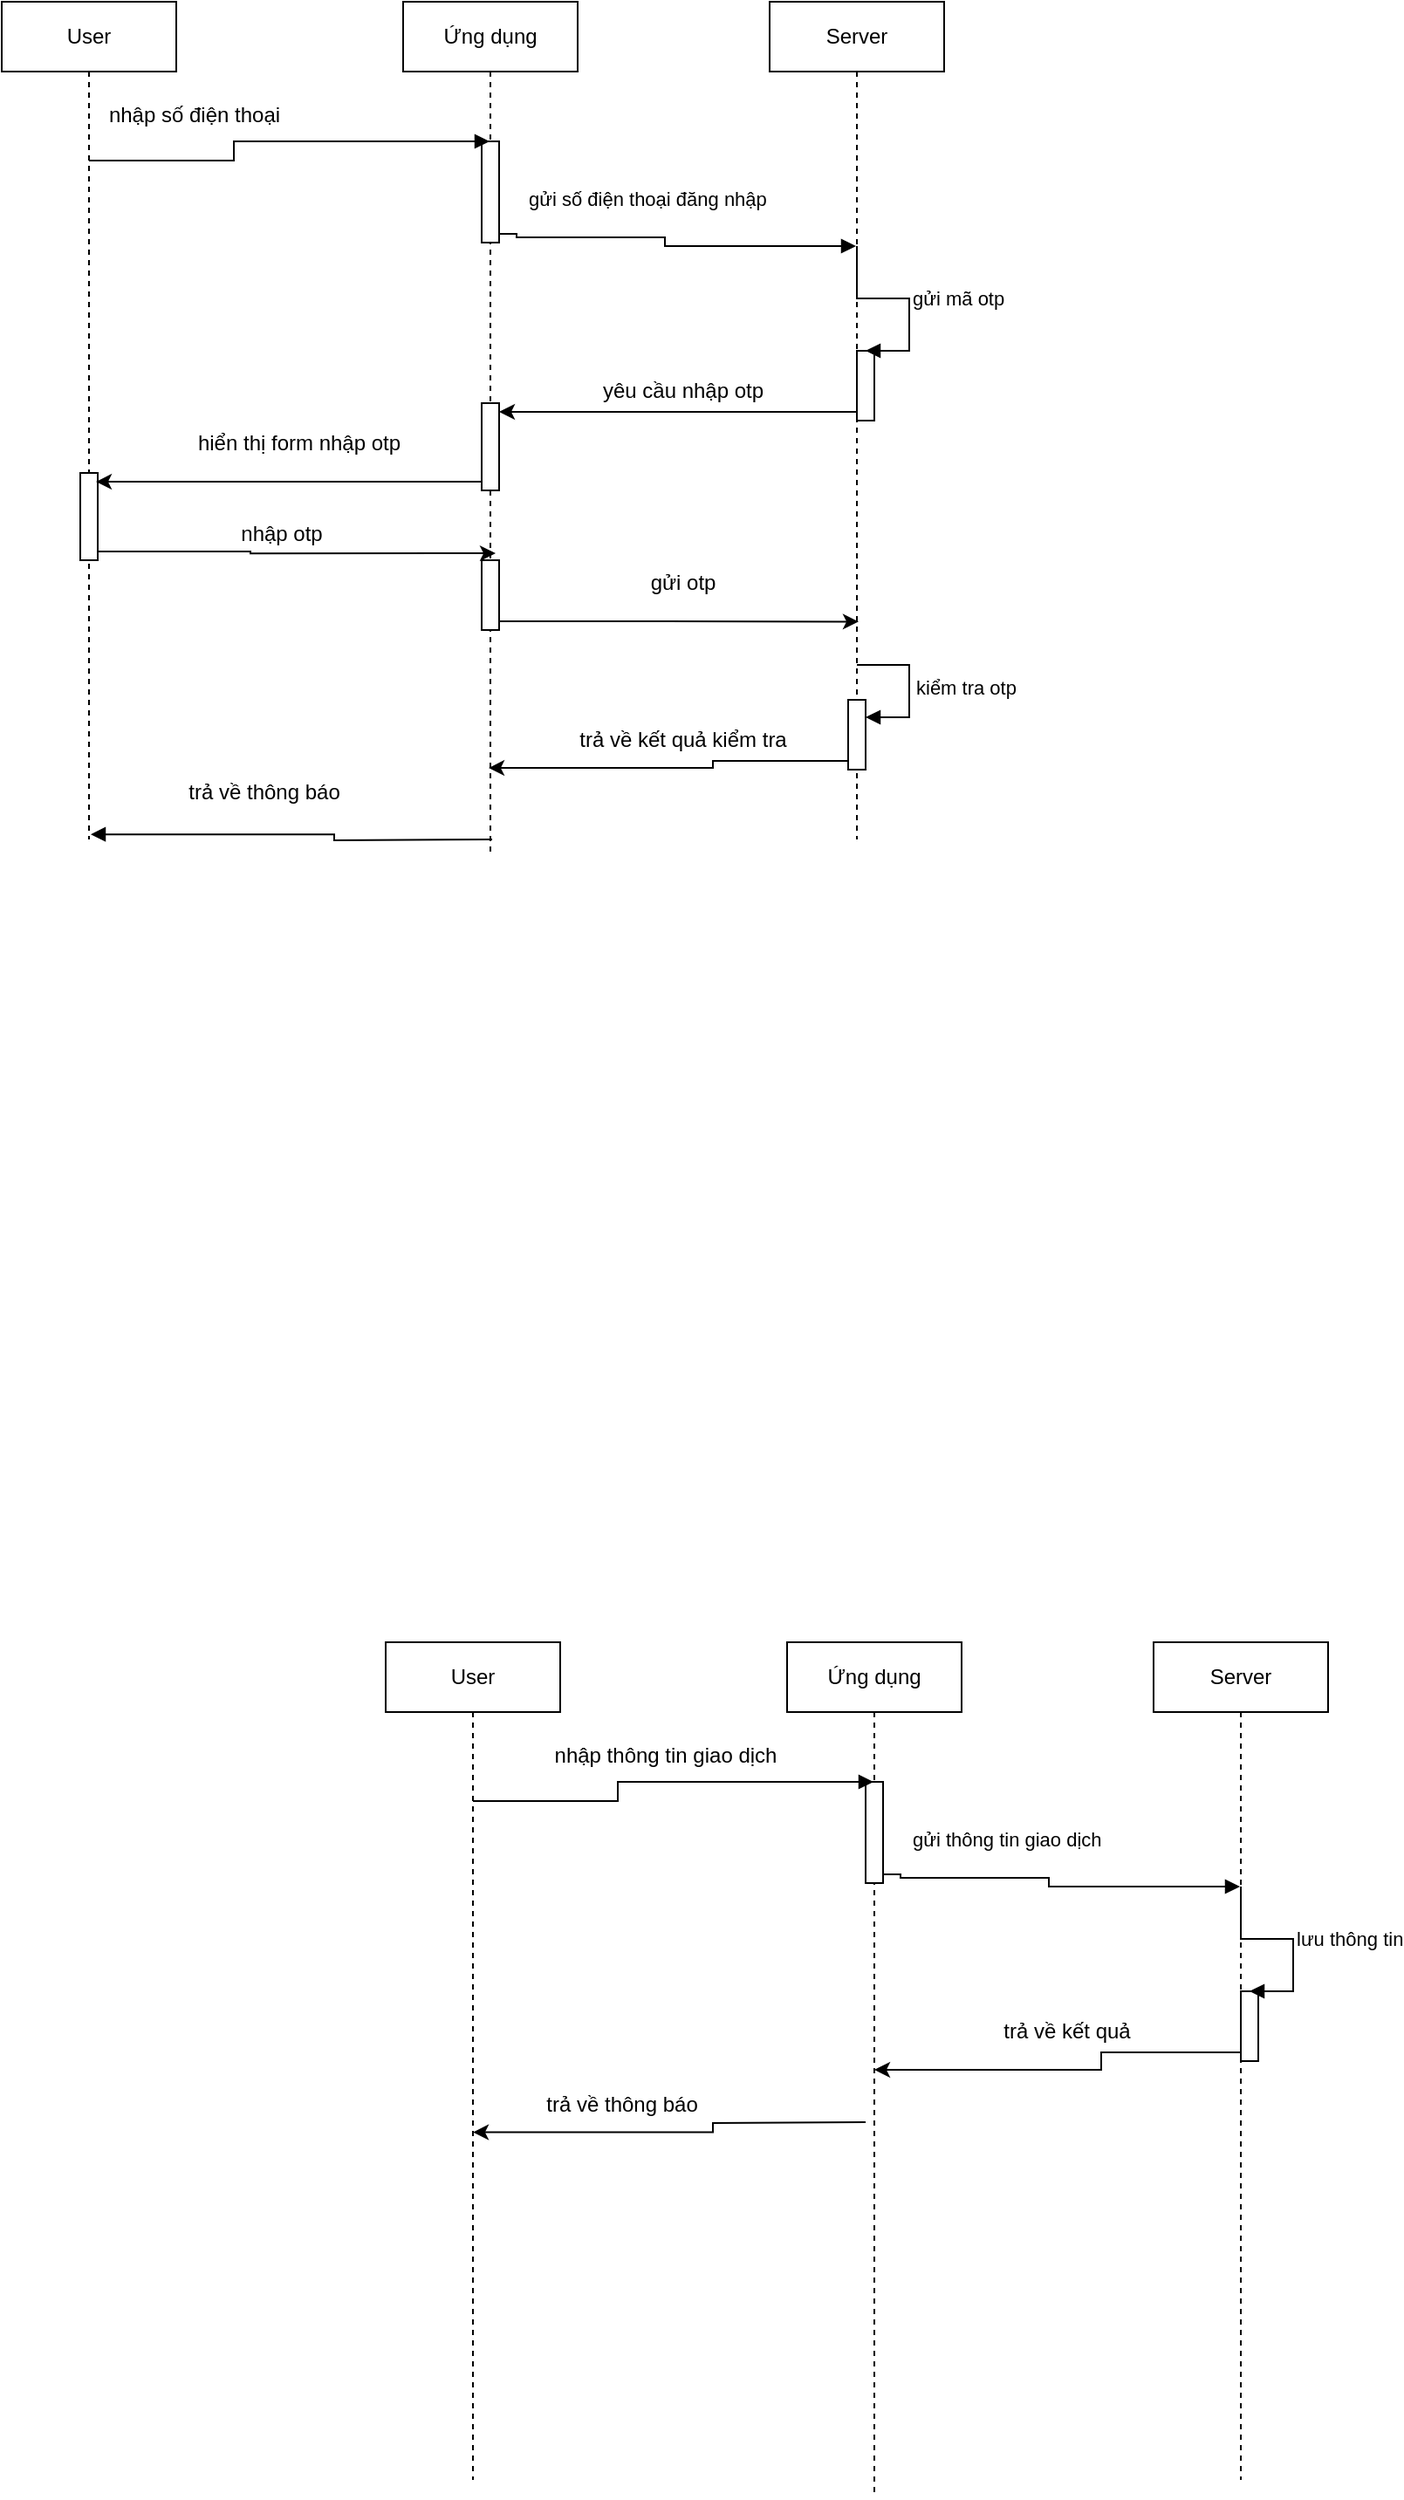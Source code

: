 <mxfile version="21.8.0" type="github">
  <diagram name="Page-1" id="6JSv2GNNTz4to5v7QTzB">
    <mxGraphModel dx="978" dy="516" grid="1" gridSize="10" guides="1" tooltips="1" connect="1" arrows="1" fold="1" page="1" pageScale="1" pageWidth="850" pageHeight="1100" math="0" shadow="0">
      <root>
        <mxCell id="0" />
        <mxCell id="1" parent="0" />
        <mxCell id="I_y_SuYSCFqSklQbzh5j-11" value="User" style="shape=umlLifeline;perimeter=lifelinePerimeter;whiteSpace=wrap;html=1;container=1;dropTarget=0;collapsible=0;recursiveResize=0;outlineConnect=0;portConstraint=eastwest;newEdgeStyle={&quot;curved&quot;:0,&quot;rounded&quot;:0};" vertex="1" parent="1">
          <mxGeometry x="80" y="80" width="100" height="480" as="geometry" />
        </mxCell>
        <mxCell id="I_y_SuYSCFqSklQbzh5j-39" value="" style="html=1;points=[[0,0,0,0,5],[0,1,0,0,-5],[1,0,0,0,5],[1,1,0,0,-5]];perimeter=orthogonalPerimeter;outlineConnect=0;targetShapes=umlLifeline;portConstraint=eastwest;newEdgeStyle={&quot;curved&quot;:0,&quot;rounded&quot;:0};" vertex="1" parent="I_y_SuYSCFqSklQbzh5j-11">
          <mxGeometry x="45" y="270" width="10" height="50" as="geometry" />
        </mxCell>
        <mxCell id="I_y_SuYSCFqSklQbzh5j-12" value="Ứng dụng" style="shape=umlLifeline;perimeter=lifelinePerimeter;whiteSpace=wrap;html=1;container=1;dropTarget=0;collapsible=0;recursiveResize=0;outlineConnect=0;portConstraint=eastwest;newEdgeStyle={&quot;curved&quot;:0,&quot;rounded&quot;:0};" vertex="1" parent="1">
          <mxGeometry x="310" y="80" width="100" height="490" as="geometry" />
        </mxCell>
        <mxCell id="I_y_SuYSCFqSklQbzh5j-14" value="" style="html=1;points=[[0,0,0,0,5],[0,1,0,0,-5],[1,0,0,0,5],[1,1,0,0,-5]];perimeter=orthogonalPerimeter;outlineConnect=0;targetShapes=umlLifeline;portConstraint=eastwest;newEdgeStyle={&quot;curved&quot;:0,&quot;rounded&quot;:0};" vertex="1" parent="I_y_SuYSCFqSklQbzh5j-12">
          <mxGeometry x="45" y="80" width="10" height="58" as="geometry" />
        </mxCell>
        <mxCell id="I_y_SuYSCFqSklQbzh5j-36" value="" style="html=1;points=[[0,0,0,0,5],[0,1,0,0,-5],[1,0,0,0,5],[1,1,0,0,-5]];perimeter=orthogonalPerimeter;outlineConnect=0;targetShapes=umlLifeline;portConstraint=eastwest;newEdgeStyle={&quot;curved&quot;:0,&quot;rounded&quot;:0};" vertex="1" parent="I_y_SuYSCFqSklQbzh5j-12">
          <mxGeometry x="45" y="230" width="10" height="50" as="geometry" />
        </mxCell>
        <mxCell id="I_y_SuYSCFqSklQbzh5j-43" value="" style="html=1;points=[[0,0,0,0,5],[0,1,0,0,-5],[1,0,0,0,5],[1,1,0,0,-5]];perimeter=orthogonalPerimeter;outlineConnect=0;targetShapes=umlLifeline;portConstraint=eastwest;newEdgeStyle={&quot;curved&quot;:0,&quot;rounded&quot;:0};" vertex="1" parent="I_y_SuYSCFqSklQbzh5j-12">
          <mxGeometry x="45" y="320" width="10" height="40" as="geometry" />
        </mxCell>
        <mxCell id="I_y_SuYSCFqSklQbzh5j-13" value="Server" style="shape=umlLifeline;perimeter=lifelinePerimeter;whiteSpace=wrap;html=1;container=1;dropTarget=0;collapsible=0;recursiveResize=0;outlineConnect=0;portConstraint=eastwest;newEdgeStyle={&quot;curved&quot;:0,&quot;rounded&quot;:0};" vertex="1" parent="1">
          <mxGeometry x="520" y="80" width="100" height="480" as="geometry" />
        </mxCell>
        <mxCell id="I_y_SuYSCFqSklQbzh5j-30" value="" style="html=1;points=[[0,0,0,0,5],[0,1,0,0,-5],[1,0,0,0,5],[1,1,0,0,-5]];perimeter=orthogonalPerimeter;outlineConnect=0;targetShapes=umlLifeline;portConstraint=eastwest;newEdgeStyle={&quot;curved&quot;:0,&quot;rounded&quot;:0};" vertex="1" parent="I_y_SuYSCFqSklQbzh5j-13">
          <mxGeometry x="50" y="200" width="10" height="40" as="geometry" />
        </mxCell>
        <mxCell id="I_y_SuYSCFqSklQbzh5j-47" value="" style="html=1;points=[[0,0,0,0,5],[0,1,0,0,-5],[1,0,0,0,5],[1,1,0,0,-5]];perimeter=orthogonalPerimeter;outlineConnect=0;targetShapes=umlLifeline;portConstraint=eastwest;newEdgeStyle={&quot;curved&quot;:0,&quot;rounded&quot;:0};" vertex="1" parent="I_y_SuYSCFqSklQbzh5j-13">
          <mxGeometry x="45" y="400" width="10" height="40" as="geometry" />
        </mxCell>
        <mxCell id="I_y_SuYSCFqSklQbzh5j-48" value="kiểm tra otp" style="html=1;align=left;spacingLeft=2;endArrow=block;rounded=0;edgeStyle=orthogonalEdgeStyle;curved=0;rounded=0;" edge="1" target="I_y_SuYSCFqSklQbzh5j-47" parent="I_y_SuYSCFqSklQbzh5j-13">
          <mxGeometry relative="1" as="geometry">
            <mxPoint x="50" y="380" as="sourcePoint" />
            <Array as="points">
              <mxPoint x="80" y="410" />
            </Array>
          </mxGeometry>
        </mxCell>
        <mxCell id="I_y_SuYSCFqSklQbzh5j-17" value="" style="endArrow=block;endFill=1;html=1;edgeStyle=orthogonalEdgeStyle;align=left;verticalAlign=top;rounded=0;" edge="1" parent="1" source="I_y_SuYSCFqSklQbzh5j-11" target="I_y_SuYSCFqSklQbzh5j-12">
          <mxGeometry x="-1" relative="1" as="geometry">
            <mxPoint x="100" y="170" as="sourcePoint" />
            <mxPoint x="320" y="180" as="targetPoint" />
            <Array as="points">
              <mxPoint x="213" y="171" />
              <mxPoint x="213" y="160" />
            </Array>
          </mxGeometry>
        </mxCell>
        <mxCell id="I_y_SuYSCFqSklQbzh5j-18" value="gửi số điện thoại đăng nhập" style="edgeLabel;resizable=0;html=1;align=left;verticalAlign=bottom;" connectable="0" vertex="1" parent="I_y_SuYSCFqSklQbzh5j-17">
          <mxGeometry x="-1" relative="1" as="geometry">
            <mxPoint x="250" y="30" as="offset" />
          </mxGeometry>
        </mxCell>
        <mxCell id="I_y_SuYSCFqSklQbzh5j-19" value="nhập số điện thoại" style="text;html=1;align=center;verticalAlign=middle;resizable=0;points=[];autosize=1;strokeColor=none;fillColor=none;" vertex="1" parent="1">
          <mxGeometry x="130" y="130" width="120" height="30" as="geometry" />
        </mxCell>
        <mxCell id="I_y_SuYSCFqSklQbzh5j-20" value="" style="endArrow=block;endFill=1;html=1;edgeStyle=orthogonalEdgeStyle;align=left;verticalAlign=top;rounded=0;exitX=1;exitY=1;exitDx=0;exitDy=-5;exitPerimeter=0;" edge="1" parent="1" source="I_y_SuYSCFqSklQbzh5j-14" target="I_y_SuYSCFqSklQbzh5j-13">
          <mxGeometry x="-1" relative="1" as="geometry">
            <mxPoint x="380" y="200" as="sourcePoint" />
            <mxPoint x="540" y="200" as="targetPoint" />
            <Array as="points">
              <mxPoint x="375" y="215" />
              <mxPoint x="460" y="215" />
              <mxPoint x="460" y="220" />
            </Array>
          </mxGeometry>
        </mxCell>
        <mxCell id="I_y_SuYSCFqSklQbzh5j-31" value="gửi mã otp" style="html=1;align=left;spacingLeft=2;endArrow=block;rounded=0;edgeStyle=orthogonalEdgeStyle;curved=0;rounded=0;" edge="1" parent="1">
          <mxGeometry relative="1" as="geometry">
            <mxPoint x="570" y="220" as="sourcePoint" />
            <Array as="points">
              <mxPoint x="600" y="250" />
            </Array>
            <mxPoint x="575" y="280" as="targetPoint" />
          </mxGeometry>
        </mxCell>
        <mxCell id="I_y_SuYSCFqSklQbzh5j-35" style="edgeStyle=orthogonalEdgeStyle;rounded=0;orthogonalLoop=1;jettySize=auto;html=1;curved=0;exitX=0;exitY=1;exitDx=0;exitDy=-5;exitPerimeter=0;entryX=1;entryY=0;entryDx=0;entryDy=5;entryPerimeter=0;" edge="1" parent="1" source="I_y_SuYSCFqSklQbzh5j-30" target="I_y_SuYSCFqSklQbzh5j-36">
          <mxGeometry relative="1" as="geometry" />
        </mxCell>
        <mxCell id="I_y_SuYSCFqSklQbzh5j-37" value="yêu cầu nhập otp" style="text;html=1;align=center;verticalAlign=middle;resizable=0;points=[];autosize=1;strokeColor=none;fillColor=none;" vertex="1" parent="1">
          <mxGeometry x="410" y="288" width="120" height="30" as="geometry" />
        </mxCell>
        <mxCell id="I_y_SuYSCFqSklQbzh5j-38" style="edgeStyle=orthogonalEdgeStyle;rounded=0;orthogonalLoop=1;jettySize=auto;html=1;curved=0;exitX=0;exitY=1;exitDx=0;exitDy=-5;exitPerimeter=0;entryX=0.54;entryY=0.573;entryDx=0;entryDy=0;entryPerimeter=0;" edge="1" parent="1" source="I_y_SuYSCFqSklQbzh5j-36" target="I_y_SuYSCFqSklQbzh5j-11">
          <mxGeometry relative="1" as="geometry" />
        </mxCell>
        <mxCell id="I_y_SuYSCFqSklQbzh5j-40" value="hiển thị form nhập otp" style="text;html=1;align=center;verticalAlign=middle;resizable=0;points=[];autosize=1;strokeColor=none;fillColor=none;" vertex="1" parent="1">
          <mxGeometry x="180" y="318" width="140" height="30" as="geometry" />
        </mxCell>
        <mxCell id="I_y_SuYSCFqSklQbzh5j-41" style="edgeStyle=orthogonalEdgeStyle;rounded=0;orthogonalLoop=1;jettySize=auto;html=1;curved=0;exitX=1;exitY=1;exitDx=0;exitDy=-5;exitPerimeter=0;entryX=0.53;entryY=0.645;entryDx=0;entryDy=0;entryPerimeter=0;" edge="1" parent="1" source="I_y_SuYSCFqSklQbzh5j-39" target="I_y_SuYSCFqSklQbzh5j-12">
          <mxGeometry relative="1" as="geometry" />
        </mxCell>
        <mxCell id="I_y_SuYSCFqSklQbzh5j-42" value="nhập otp" style="text;html=1;align=center;verticalAlign=middle;resizable=0;points=[];autosize=1;strokeColor=none;fillColor=none;" vertex="1" parent="1">
          <mxGeometry x="205" y="370" width="70" height="30" as="geometry" />
        </mxCell>
        <mxCell id="I_y_SuYSCFqSklQbzh5j-44" style="edgeStyle=orthogonalEdgeStyle;rounded=0;orthogonalLoop=1;jettySize=auto;html=1;curved=0;exitX=1;exitY=1;exitDx=0;exitDy=-5;exitPerimeter=0;entryX=0.51;entryY=0.74;entryDx=0;entryDy=0;entryPerimeter=0;" edge="1" parent="1" source="I_y_SuYSCFqSklQbzh5j-43" target="I_y_SuYSCFqSklQbzh5j-13">
          <mxGeometry relative="1" as="geometry" />
        </mxCell>
        <mxCell id="I_y_SuYSCFqSklQbzh5j-46" value="gửi otp" style="text;html=1;align=center;verticalAlign=middle;resizable=0;points=[];autosize=1;strokeColor=none;fillColor=none;" vertex="1" parent="1">
          <mxGeometry x="440" y="398" width="60" height="30" as="geometry" />
        </mxCell>
        <mxCell id="I_y_SuYSCFqSklQbzh5j-49" style="edgeStyle=orthogonalEdgeStyle;rounded=0;orthogonalLoop=1;jettySize=auto;html=1;curved=0;exitX=0;exitY=1;exitDx=0;exitDy=-5;exitPerimeter=0;entryX=0.49;entryY=0.896;entryDx=0;entryDy=0;entryPerimeter=0;" edge="1" parent="1" source="I_y_SuYSCFqSklQbzh5j-47" target="I_y_SuYSCFqSklQbzh5j-12">
          <mxGeometry relative="1" as="geometry" />
        </mxCell>
        <mxCell id="I_y_SuYSCFqSklQbzh5j-50" value="trả về kết quả kiểm tra" style="text;html=1;align=center;verticalAlign=middle;resizable=0;points=[];autosize=1;strokeColor=none;fillColor=none;" vertex="1" parent="1">
          <mxGeometry x="400" y="488" width="140" height="30" as="geometry" />
        </mxCell>
        <mxCell id="I_y_SuYSCFqSklQbzh5j-51" value="" style="endArrow=block;endFill=1;html=1;edgeStyle=orthogonalEdgeStyle;align=left;verticalAlign=top;rounded=0;entryX=0.51;entryY=0.994;entryDx=0;entryDy=0;entryPerimeter=0;" edge="1" parent="1" target="I_y_SuYSCFqSklQbzh5j-11">
          <mxGeometry x="-1" relative="1" as="geometry">
            <mxPoint x="361" y="560" as="sourcePoint" />
            <mxPoint x="350" y="590" as="targetPoint" />
          </mxGeometry>
        </mxCell>
        <mxCell id="I_y_SuYSCFqSklQbzh5j-53" value="trả về thông báo" style="text;html=1;align=center;verticalAlign=middle;resizable=0;points=[];autosize=1;strokeColor=none;fillColor=none;" vertex="1" parent="1">
          <mxGeometry x="175" y="518" width="110" height="30" as="geometry" />
        </mxCell>
        <mxCell id="I_y_SuYSCFqSklQbzh5j-54" value="User" style="shape=umlLifeline;perimeter=lifelinePerimeter;whiteSpace=wrap;html=1;container=1;dropTarget=0;collapsible=0;recursiveResize=0;outlineConnect=0;portConstraint=eastwest;newEdgeStyle={&quot;curved&quot;:0,&quot;rounded&quot;:0};" vertex="1" parent="1">
          <mxGeometry x="300" y="1020" width="100" height="480" as="geometry" />
        </mxCell>
        <mxCell id="I_y_SuYSCFqSklQbzh5j-56" value="Ứng dụng" style="shape=umlLifeline;perimeter=lifelinePerimeter;whiteSpace=wrap;html=1;container=1;dropTarget=0;collapsible=0;recursiveResize=0;outlineConnect=0;portConstraint=eastwest;newEdgeStyle={&quot;curved&quot;:0,&quot;rounded&quot;:0};" vertex="1" parent="1">
          <mxGeometry x="530" y="1020" width="100" height="490" as="geometry" />
        </mxCell>
        <mxCell id="I_y_SuYSCFqSklQbzh5j-57" value="" style="html=1;points=[[0,0,0,0,5],[0,1,0,0,-5],[1,0,0,0,5],[1,1,0,0,-5]];perimeter=orthogonalPerimeter;outlineConnect=0;targetShapes=umlLifeline;portConstraint=eastwest;newEdgeStyle={&quot;curved&quot;:0,&quot;rounded&quot;:0};" vertex="1" parent="I_y_SuYSCFqSklQbzh5j-56">
          <mxGeometry x="45" y="80" width="10" height="58" as="geometry" />
        </mxCell>
        <mxCell id="I_y_SuYSCFqSklQbzh5j-60" value="Server" style="shape=umlLifeline;perimeter=lifelinePerimeter;whiteSpace=wrap;html=1;container=1;dropTarget=0;collapsible=0;recursiveResize=0;outlineConnect=0;portConstraint=eastwest;newEdgeStyle={&quot;curved&quot;:0,&quot;rounded&quot;:0};" vertex="1" parent="1">
          <mxGeometry x="740" y="1020" width="100" height="480" as="geometry" />
        </mxCell>
        <mxCell id="I_y_SuYSCFqSklQbzh5j-61" value="" style="html=1;points=[[0,0,0,0,5],[0,1,0,0,-5],[1,0,0,0,5],[1,1,0,0,-5]];perimeter=orthogonalPerimeter;outlineConnect=0;targetShapes=umlLifeline;portConstraint=eastwest;newEdgeStyle={&quot;curved&quot;:0,&quot;rounded&quot;:0};" vertex="1" parent="I_y_SuYSCFqSklQbzh5j-60">
          <mxGeometry x="50" y="200" width="10" height="40" as="geometry" />
        </mxCell>
        <mxCell id="I_y_SuYSCFqSklQbzh5j-64" value="" style="endArrow=block;endFill=1;html=1;edgeStyle=orthogonalEdgeStyle;align=left;verticalAlign=top;rounded=0;" edge="1" parent="1" source="I_y_SuYSCFqSklQbzh5j-54" target="I_y_SuYSCFqSklQbzh5j-56">
          <mxGeometry x="-1" relative="1" as="geometry">
            <mxPoint x="320" y="1110" as="sourcePoint" />
            <mxPoint x="540" y="1120" as="targetPoint" />
            <Array as="points">
              <mxPoint x="433" y="1111" />
              <mxPoint x="433" y="1100" />
            </Array>
          </mxGeometry>
        </mxCell>
        <mxCell id="I_y_SuYSCFqSklQbzh5j-65" value="gửi thông tin giao dịch" style="edgeLabel;resizable=0;html=1;align=left;verticalAlign=bottom;" connectable="0" vertex="1" parent="I_y_SuYSCFqSklQbzh5j-64">
          <mxGeometry x="-1" relative="1" as="geometry">
            <mxPoint x="250" y="30" as="offset" />
          </mxGeometry>
        </mxCell>
        <mxCell id="I_y_SuYSCFqSklQbzh5j-66" value="nhập thông tin giao dịch" style="text;html=1;align=center;verticalAlign=middle;resizable=0;points=[];autosize=1;strokeColor=none;fillColor=none;" vertex="1" parent="1">
          <mxGeometry x="385" y="1070" width="150" height="30" as="geometry" />
        </mxCell>
        <mxCell id="I_y_SuYSCFqSklQbzh5j-67" value="" style="endArrow=block;endFill=1;html=1;edgeStyle=orthogonalEdgeStyle;align=left;verticalAlign=top;rounded=0;exitX=1;exitY=1;exitDx=0;exitDy=-5;exitPerimeter=0;" edge="1" parent="1" source="I_y_SuYSCFqSklQbzh5j-57" target="I_y_SuYSCFqSklQbzh5j-60">
          <mxGeometry x="-1" relative="1" as="geometry">
            <mxPoint x="600" y="1140" as="sourcePoint" />
            <mxPoint x="760" y="1140" as="targetPoint" />
            <Array as="points">
              <mxPoint x="595" y="1155" />
              <mxPoint x="680" y="1155" />
              <mxPoint x="680" y="1160" />
            </Array>
          </mxGeometry>
        </mxCell>
        <mxCell id="I_y_SuYSCFqSklQbzh5j-68" value="lưu thông tin" style="html=1;align=left;spacingLeft=2;endArrow=block;rounded=0;edgeStyle=orthogonalEdgeStyle;curved=0;rounded=0;" edge="1" parent="1">
          <mxGeometry relative="1" as="geometry">
            <mxPoint x="790" y="1160" as="sourcePoint" />
            <Array as="points">
              <mxPoint x="820" y="1190" />
            </Array>
            <mxPoint x="795" y="1220" as="targetPoint" />
          </mxGeometry>
        </mxCell>
        <mxCell id="I_y_SuYSCFqSklQbzh5j-69" style="edgeStyle=orthogonalEdgeStyle;rounded=0;orthogonalLoop=1;jettySize=auto;html=1;curved=0;exitX=0;exitY=1;exitDx=0;exitDy=-5;exitPerimeter=0;" edge="1" parent="1" source="I_y_SuYSCFqSklQbzh5j-61" target="I_y_SuYSCFqSklQbzh5j-56">
          <mxGeometry relative="1" as="geometry">
            <mxPoint x="585" y="1255" as="targetPoint" />
          </mxGeometry>
        </mxCell>
        <mxCell id="I_y_SuYSCFqSklQbzh5j-70" value="trả về kết quả" style="text;html=1;align=center;verticalAlign=middle;resizable=0;points=[];autosize=1;strokeColor=none;fillColor=none;" vertex="1" parent="1">
          <mxGeometry x="640" y="1228" width="100" height="30" as="geometry" />
        </mxCell>
        <mxCell id="I_y_SuYSCFqSklQbzh5j-71" style="edgeStyle=orthogonalEdgeStyle;rounded=0;orthogonalLoop=1;jettySize=auto;html=1;curved=0;exitX=0;exitY=1;exitDx=0;exitDy=-5;exitPerimeter=0;entryX=0.5;entryY=0.585;entryDx=0;entryDy=0;entryPerimeter=0;" edge="1" parent="1" target="I_y_SuYSCFqSklQbzh5j-54">
          <mxGeometry relative="1" as="geometry">
            <mxPoint x="575" y="1295" as="sourcePoint" />
          </mxGeometry>
        </mxCell>
        <mxCell id="I_y_SuYSCFqSklQbzh5j-72" value="trả về thông báo" style="text;html=1;align=center;verticalAlign=middle;resizable=0;points=[];autosize=1;strokeColor=none;fillColor=none;" vertex="1" parent="1">
          <mxGeometry x="380" y="1270" width="110" height="30" as="geometry" />
        </mxCell>
      </root>
    </mxGraphModel>
  </diagram>
</mxfile>
